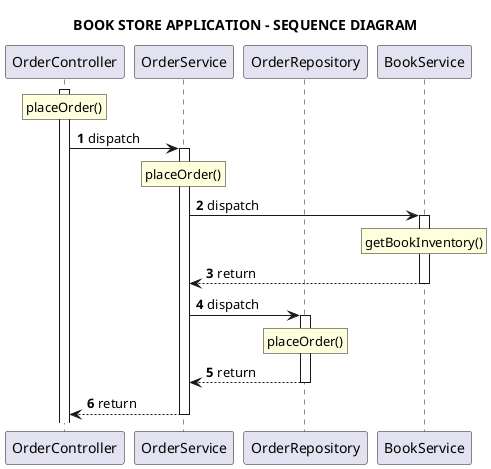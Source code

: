 @startuml

autonumber
title BOOK STORE APPLICATION - SEQUENCE DIAGRAM

participant OrderController as Foo
participant OrderService as Foo1
participant OrderRepository as Foo2
participant BookService as Foo3

rnote over Foo: placeOrder()
activate Foo
Foo -> Foo1: dispatch
activate Foo1
rnote over Foo1: placeOrder()
Foo1 -> Foo3: dispatch
activate Foo3
rnote over Foo3: getBookInventory()
Foo1 <-- Foo3: return
deactivate Foo3
Foo1 -> Foo2: dispatch
activate Foo2
rnote over Foo2: placeOrder()
Foo1 <-- Foo2: return
deactivate Foo2
Foo <-- Foo1: return
deactivate Foo1

@enduml